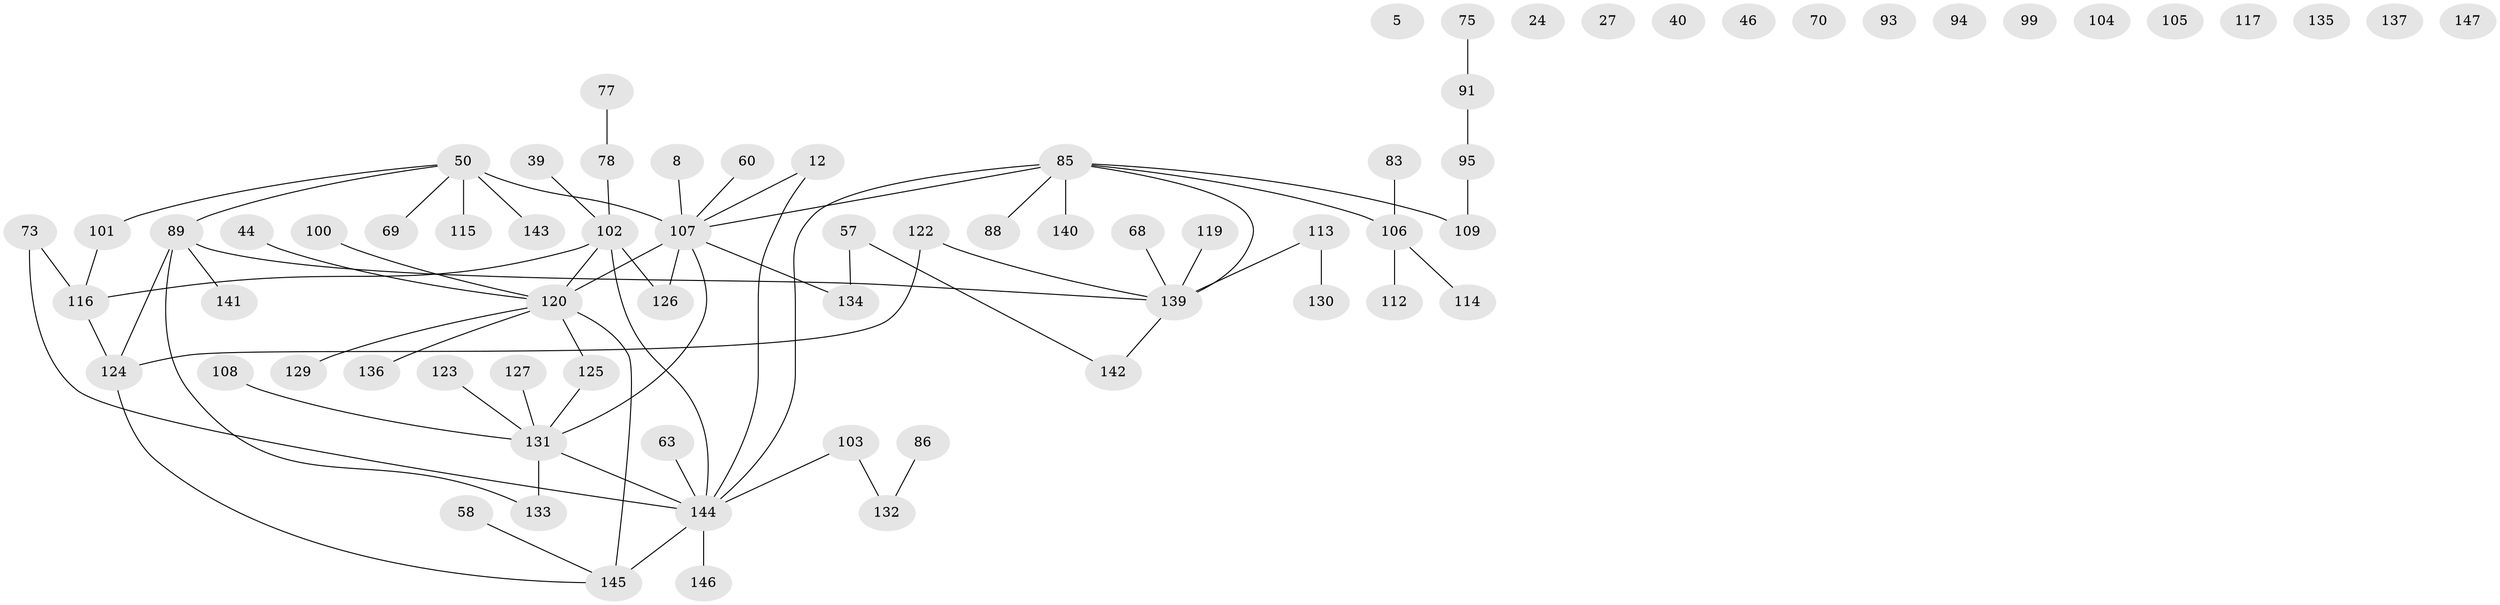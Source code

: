 // original degree distribution, {3: 0.20408163265306123, 1: 0.2653061224489796, 0: 0.10204081632653061, 2: 0.2585034013605442, 4: 0.14285714285714285, 5: 0.02040816326530612, 6: 0.006802721088435374}
// Generated by graph-tools (version 1.1) at 2025/39/03/09/25 04:39:36]
// undirected, 73 vertices, 71 edges
graph export_dot {
graph [start="1"]
  node [color=gray90,style=filled];
  5;
  8 [super="+2"];
  12;
  24;
  27;
  39;
  40;
  44;
  46;
  50 [super="+16"];
  57;
  58;
  60;
  63;
  68;
  69;
  70;
  73 [super="+62"];
  75 [super="+29"];
  77;
  78 [super="+42"];
  83;
  85 [super="+36+26+52"];
  86;
  88;
  89 [super="+49"];
  91;
  93;
  94;
  95;
  99;
  100;
  101;
  102 [super="+37+81+34"];
  103;
  104;
  105;
  106 [super="+45+22"];
  107 [super="+97+64+54"];
  108;
  109;
  112;
  113;
  114;
  115;
  116 [super="+65+87"];
  117;
  119;
  120 [super="+20+66+92+84"];
  122 [super="+7"];
  123;
  124 [super="+33+3"];
  125 [super="+82+71"];
  126;
  127;
  129;
  130;
  131 [super="+15+96+80+110+121"];
  132 [super="+21"];
  133;
  134;
  135;
  136;
  137;
  139 [super="+32+72+128"];
  140;
  141;
  142;
  143;
  144 [super="+17+9+118+138"];
  145 [super="+14+28+76+111"];
  146 [super="+43"];
  147;
  8 -- 107;
  12 -- 107;
  12 -- 144;
  39 -- 102;
  44 -- 120;
  50 -- 69;
  50 -- 89;
  50 -- 101;
  50 -- 107 [weight=2];
  50 -- 115;
  50 -- 143;
  57 -- 134;
  57 -- 142;
  58 -- 145;
  60 -- 107;
  63 -- 144;
  68 -- 139;
  73 -- 144;
  73 -- 116 [weight=2];
  75 -- 91;
  77 -- 78;
  78 -- 102;
  83 -- 106;
  85 -- 106;
  85 -- 144 [weight=2];
  85 -- 139 [weight=2];
  85 -- 109;
  85 -- 107;
  85 -- 140;
  85 -- 88;
  86 -- 132;
  89 -- 133;
  89 -- 124;
  89 -- 141;
  89 -- 139;
  91 -- 95;
  95 -- 109;
  100 -- 120;
  101 -- 116 [weight=2];
  102 -- 120;
  102 -- 116;
  102 -- 144 [weight=2];
  102 -- 126;
  103 -- 132;
  103 -- 144;
  106 -- 112;
  106 -- 114;
  107 -- 131;
  107 -- 120 [weight=2];
  107 -- 134;
  107 -- 126;
  108 -- 131;
  113 -- 130;
  113 -- 139;
  116 -- 124;
  119 -- 139;
  120 -- 145 [weight=2];
  120 -- 129;
  120 -- 136;
  120 -- 125;
  122 -- 139;
  122 -- 124;
  123 -- 131;
  124 -- 145;
  125 -- 131;
  127 -- 131;
  131 -- 144;
  131 -- 133;
  139 -- 142;
  144 -- 146;
  144 -- 145 [weight=3];
}
